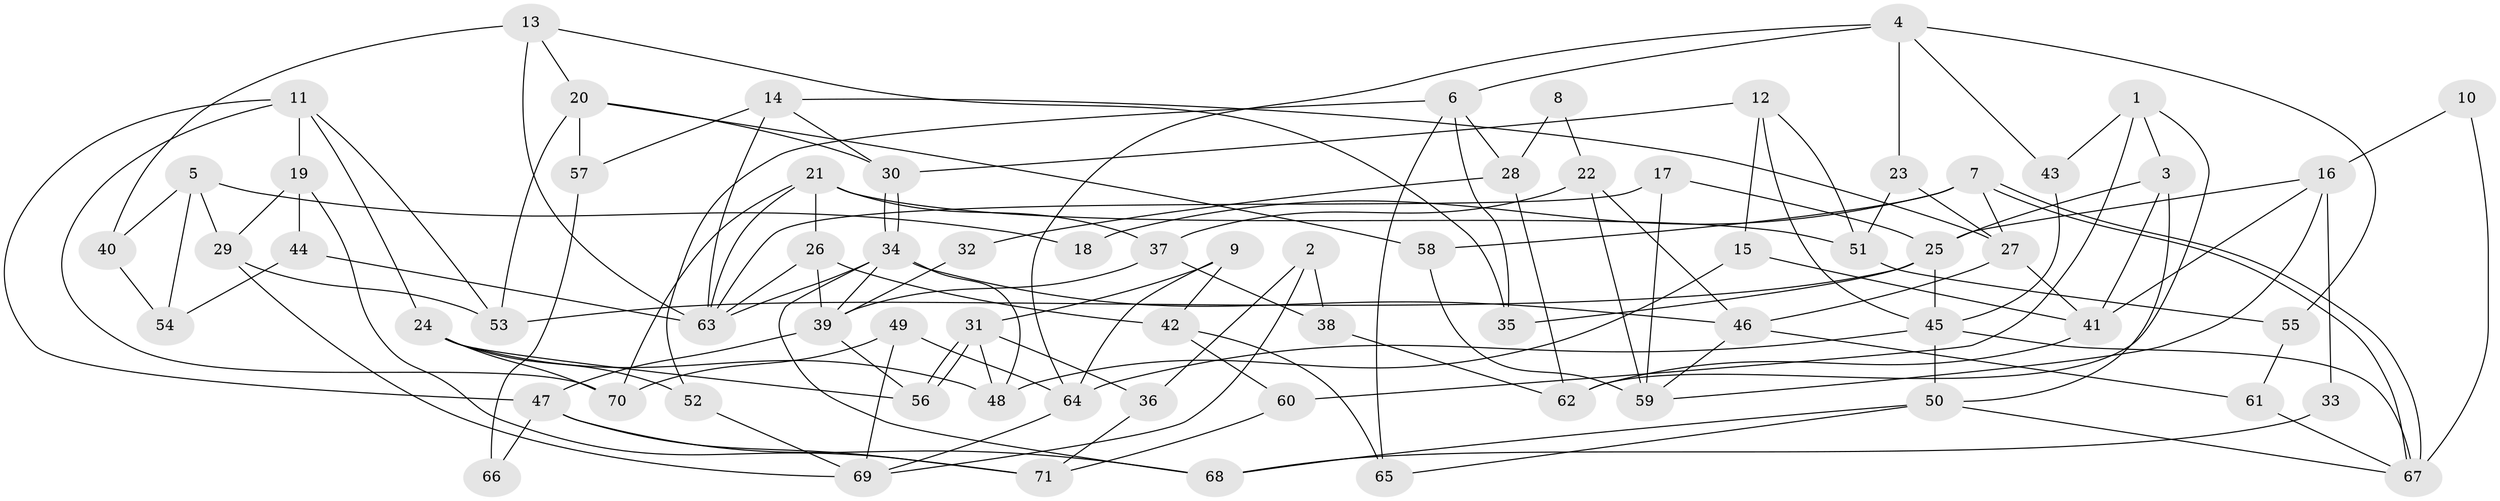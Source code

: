 // coarse degree distribution, {3: 0.14285714285714285, 2: 0.08571428571428572, 4: 0.3142857142857143, 5: 0.2, 6: 0.11428571428571428, 7: 0.05714285714285714, 8: 0.05714285714285714, 10: 0.02857142857142857}
// Generated by graph-tools (version 1.1) at 2025/54/03/04/25 21:54:42]
// undirected, 71 vertices, 142 edges
graph export_dot {
graph [start="1"]
  node [color=gray90,style=filled];
  1;
  2;
  3;
  4;
  5;
  6;
  7;
  8;
  9;
  10;
  11;
  12;
  13;
  14;
  15;
  16;
  17;
  18;
  19;
  20;
  21;
  22;
  23;
  24;
  25;
  26;
  27;
  28;
  29;
  30;
  31;
  32;
  33;
  34;
  35;
  36;
  37;
  38;
  39;
  40;
  41;
  42;
  43;
  44;
  45;
  46;
  47;
  48;
  49;
  50;
  51;
  52;
  53;
  54;
  55;
  56;
  57;
  58;
  59;
  60;
  61;
  62;
  63;
  64;
  65;
  66;
  67;
  68;
  69;
  70;
  71;
  1 -- 43;
  1 -- 60;
  1 -- 3;
  1 -- 62;
  2 -- 38;
  2 -- 69;
  2 -- 36;
  3 -- 41;
  3 -- 25;
  3 -- 50;
  4 -- 64;
  4 -- 6;
  4 -- 23;
  4 -- 43;
  4 -- 55;
  5 -- 54;
  5 -- 29;
  5 -- 18;
  5 -- 40;
  6 -- 35;
  6 -- 52;
  6 -- 28;
  6 -- 65;
  7 -- 27;
  7 -- 67;
  7 -- 67;
  7 -- 18;
  7 -- 58;
  8 -- 22;
  8 -- 28;
  9 -- 42;
  9 -- 31;
  9 -- 64;
  10 -- 67;
  10 -- 16;
  11 -- 47;
  11 -- 70;
  11 -- 19;
  11 -- 24;
  11 -- 53;
  12 -- 51;
  12 -- 15;
  12 -- 30;
  12 -- 45;
  13 -- 20;
  13 -- 63;
  13 -- 35;
  13 -- 40;
  14 -- 63;
  14 -- 30;
  14 -- 27;
  14 -- 57;
  15 -- 48;
  15 -- 41;
  16 -- 25;
  16 -- 59;
  16 -- 33;
  16 -- 41;
  17 -- 63;
  17 -- 25;
  17 -- 59;
  19 -- 29;
  19 -- 44;
  19 -- 71;
  20 -- 30;
  20 -- 53;
  20 -- 57;
  20 -- 58;
  21 -- 51;
  21 -- 63;
  21 -- 26;
  21 -- 37;
  21 -- 70;
  22 -- 46;
  22 -- 59;
  22 -- 37;
  23 -- 27;
  23 -- 51;
  24 -- 48;
  24 -- 52;
  24 -- 56;
  24 -- 70;
  25 -- 45;
  25 -- 35;
  25 -- 53;
  26 -- 39;
  26 -- 42;
  26 -- 63;
  27 -- 46;
  27 -- 41;
  28 -- 62;
  28 -- 32;
  29 -- 69;
  29 -- 53;
  30 -- 34;
  30 -- 34;
  31 -- 36;
  31 -- 56;
  31 -- 56;
  31 -- 48;
  32 -- 39;
  33 -- 68;
  34 -- 39;
  34 -- 46;
  34 -- 48;
  34 -- 63;
  34 -- 68;
  36 -- 71;
  37 -- 38;
  37 -- 39;
  38 -- 62;
  39 -- 56;
  39 -- 47;
  40 -- 54;
  41 -- 62;
  42 -- 65;
  42 -- 60;
  43 -- 45;
  44 -- 63;
  44 -- 54;
  45 -- 67;
  45 -- 50;
  45 -- 64;
  46 -- 59;
  46 -- 61;
  47 -- 68;
  47 -- 66;
  47 -- 71;
  49 -- 70;
  49 -- 64;
  49 -- 69;
  50 -- 65;
  50 -- 67;
  50 -- 68;
  51 -- 55;
  52 -- 69;
  55 -- 61;
  57 -- 66;
  58 -- 59;
  60 -- 71;
  61 -- 67;
  64 -- 69;
}
